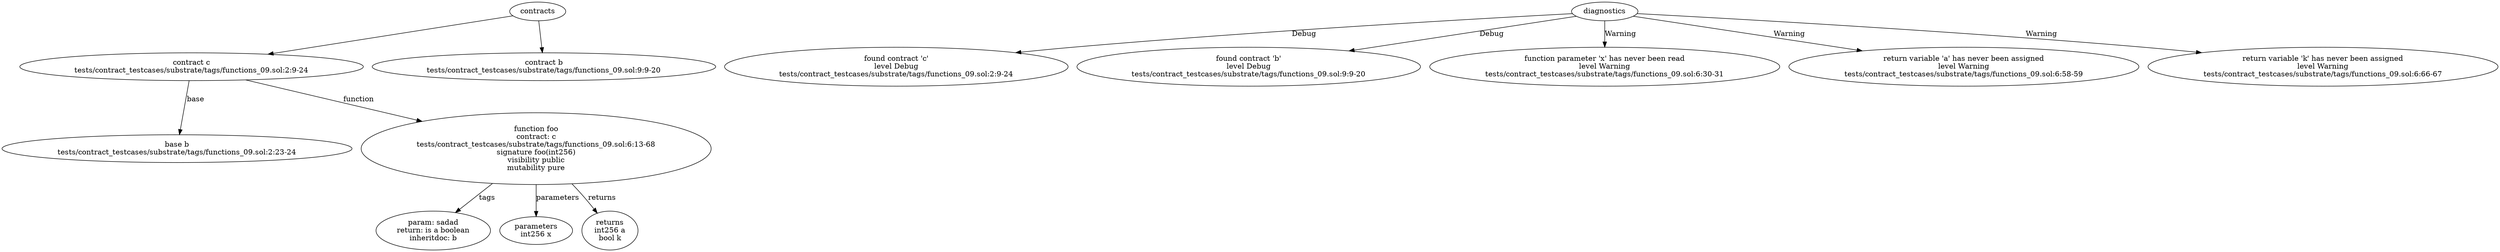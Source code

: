 strict digraph "tests/contract_testcases/substrate/tags/functions_09.sol" {
	contract [label="contract c\ntests/contract_testcases/substrate/tags/functions_09.sol:2:9-24"]
	base [label="base b\ntests/contract_testcases/substrate/tags/functions_09.sol:2:23-24"]
	foo [label="function foo\ncontract: c\ntests/contract_testcases/substrate/tags/functions_09.sol:6:13-68\nsignature foo(int256)\nvisibility public\nmutability pure"]
	tags [label="param: sadad\nreturn: is a boolean\ninheritdoc: b"]
	parameters [label="parameters\nint256 x"]
	returns [label="returns\nint256 a\nbool k"]
	contract_7 [label="contract b\ntests/contract_testcases/substrate/tags/functions_09.sol:9:9-20"]
	diagnostic [label="found contract 'c'\nlevel Debug\ntests/contract_testcases/substrate/tags/functions_09.sol:2:9-24"]
	diagnostic_10 [label="found contract 'b'\nlevel Debug\ntests/contract_testcases/substrate/tags/functions_09.sol:9:9-20"]
	diagnostic_11 [label="function parameter 'x' has never been read\nlevel Warning\ntests/contract_testcases/substrate/tags/functions_09.sol:6:30-31"]
	diagnostic_12 [label="return variable 'a' has never been assigned\nlevel Warning\ntests/contract_testcases/substrate/tags/functions_09.sol:6:58-59"]
	diagnostic_13 [label="return variable 'k' has never been assigned\nlevel Warning\ntests/contract_testcases/substrate/tags/functions_09.sol:6:66-67"]
	contracts -> contract
	contract -> base [label="base"]
	contract -> foo [label="function"]
	foo -> tags [label="tags"]
	foo -> parameters [label="parameters"]
	foo -> returns [label="returns"]
	contracts -> contract_7
	diagnostics -> diagnostic [label="Debug"]
	diagnostics -> diagnostic_10 [label="Debug"]
	diagnostics -> diagnostic_11 [label="Warning"]
	diagnostics -> diagnostic_12 [label="Warning"]
	diagnostics -> diagnostic_13 [label="Warning"]
}
